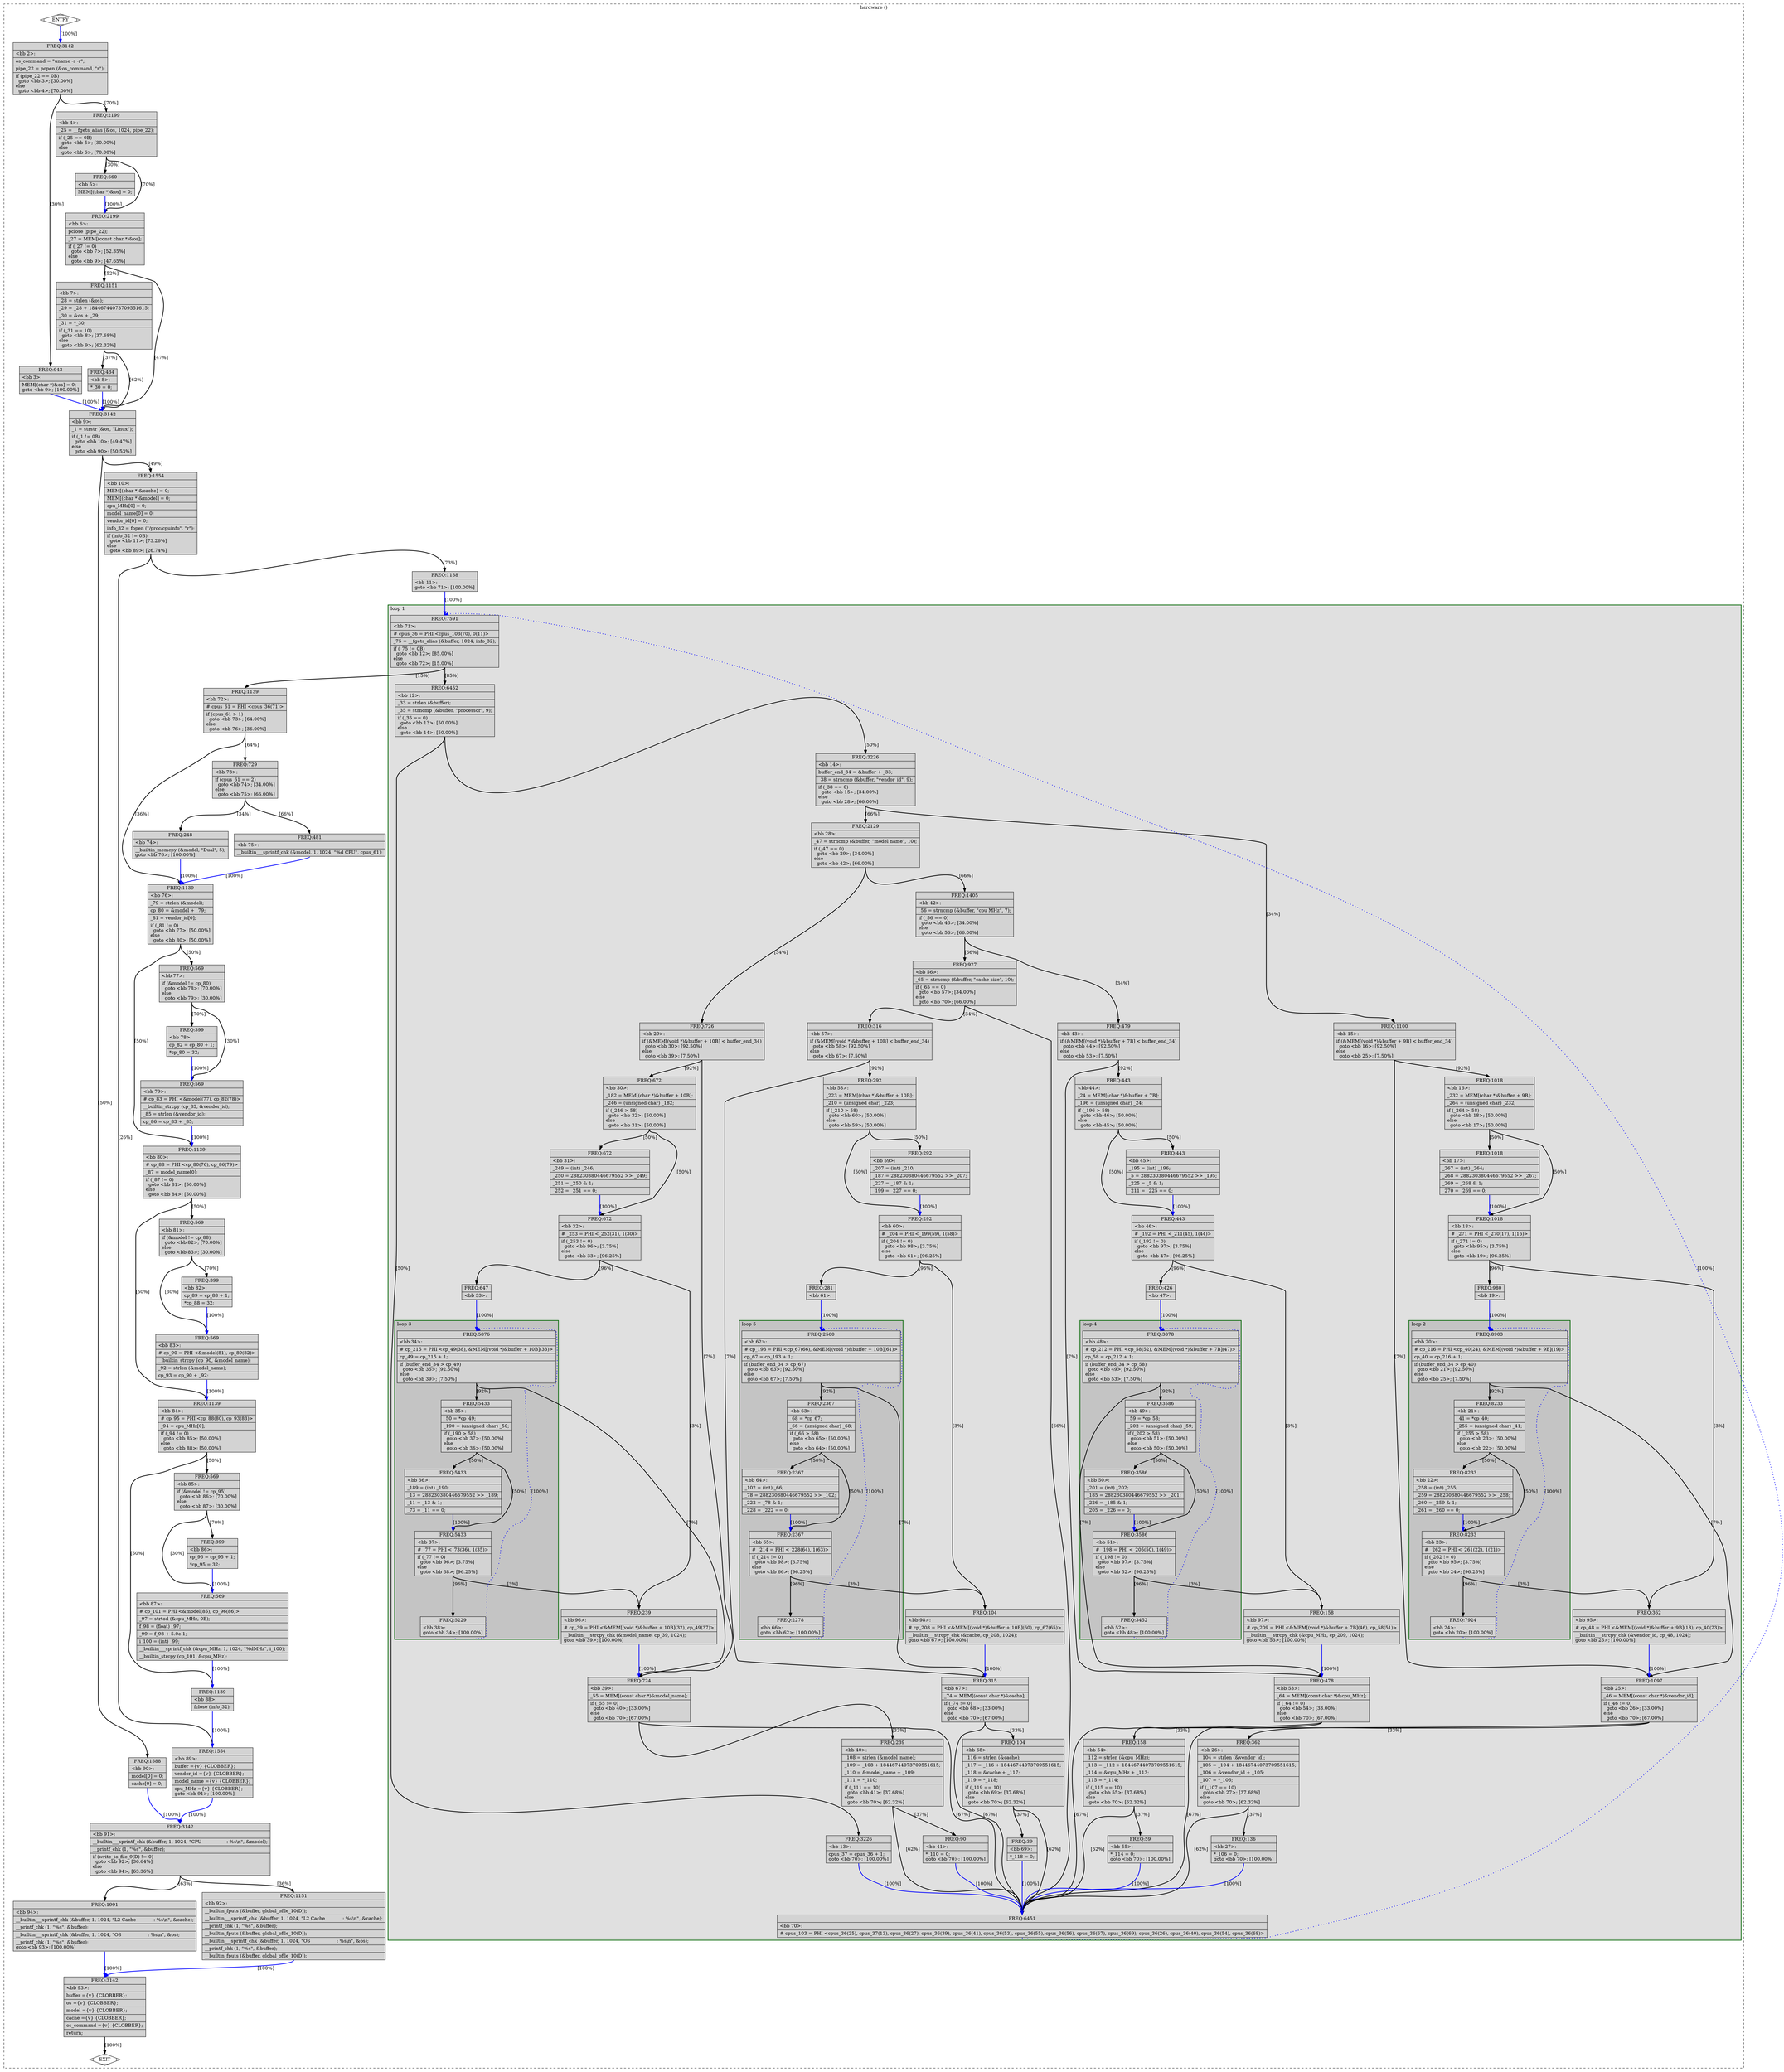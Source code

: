 digraph "hardware.c.158t.vect" {
overlap=false;
subgraph "cluster_hardware" {
	style="dashed";
	color="black";
	label="hardware ()";
	subgraph cluster_56_1 {
	style="filled";
	color="darkgreen";
	fillcolor="grey88";
	label="loop 1";
	labeljust=l;
	penwidth=2;
	subgraph cluster_56_2 {
	style="filled";
	color="darkgreen";
	fillcolor="grey77";
	label="loop 2";
	labeljust=l;
	penwidth=2;
	fn_56_basic_block_20 [shape=record,style=filled,fillcolor=lightgrey,label="{ FREQ:8903 |\<bb\ 20\>:\l\
|#\ cp_216\ =\ PHI\ \<cp_40(24),\ &MEM[(void\ *)&buffer\ +\ 9B](19)\>\l\
|cp_40\ =\ cp_216\ +\ 1;\l\
|if\ (buffer_end_34\ \>\ cp_40)\l\
\ \ goto\ \<bb\ 21\>;\ [92.50%]\l\
else\l\
\ \ goto\ \<bb\ 25\>;\ [7.50%]\l\
}"];

	fn_56_basic_block_21 [shape=record,style=filled,fillcolor=lightgrey,label="{ FREQ:8233 |\<bb\ 21\>:\l\
|_41\ =\ *cp_40;\l\
|_255\ =\ (unsigned\ char)\ _41;\l\
|if\ (_255\ \>\ 58)\l\
\ \ goto\ \<bb\ 23\>;\ [50.00%]\l\
else\l\
\ \ goto\ \<bb\ 22\>;\ [50.00%]\l\
}"];

	fn_56_basic_block_22 [shape=record,style=filled,fillcolor=lightgrey,label="{ FREQ:8233 |\<bb\ 22\>:\l\
|_258\ =\ (int)\ _255;\l\
|_259\ =\ 288230380446679552\ \>\>\ _258;\l\
|_260\ =\ _259\ &\ 1;\l\
|_261\ =\ _260\ ==\ 0;\l\
}"];

	fn_56_basic_block_23 [shape=record,style=filled,fillcolor=lightgrey,label="{ FREQ:8233 |\<bb\ 23\>:\l\
|#\ _262\ =\ PHI\ \<_261(22),\ 1(21)\>\l\
|if\ (_262\ !=\ 0)\l\
\ \ goto\ \<bb\ 95\>;\ [3.75%]\l\
else\l\
\ \ goto\ \<bb\ 24\>;\ [96.25%]\l\
}"];

	fn_56_basic_block_24 [shape=record,style=filled,fillcolor=lightgrey,label="{ FREQ:7924 |\<bb\ 24\>:\l\
goto\ \<bb\ 20\>;\ [100.00%]\l\
}"];

	}
	subgraph cluster_56_3 {
	style="filled";
	color="darkgreen";
	fillcolor="grey77";
	label="loop 3";
	labeljust=l;
	penwidth=2;
	fn_56_basic_block_34 [shape=record,style=filled,fillcolor=lightgrey,label="{ FREQ:5876 |\<bb\ 34\>:\l\
|#\ cp_215\ =\ PHI\ \<cp_49(38),\ &MEM[(void\ *)&buffer\ +\ 10B](33)\>\l\
|cp_49\ =\ cp_215\ +\ 1;\l\
|if\ (buffer_end_34\ \>\ cp_49)\l\
\ \ goto\ \<bb\ 35\>;\ [92.50%]\l\
else\l\
\ \ goto\ \<bb\ 39\>;\ [7.50%]\l\
}"];

	fn_56_basic_block_35 [shape=record,style=filled,fillcolor=lightgrey,label="{ FREQ:5433 |\<bb\ 35\>:\l\
|_50\ =\ *cp_49;\l\
|_190\ =\ (unsigned\ char)\ _50;\l\
|if\ (_190\ \>\ 58)\l\
\ \ goto\ \<bb\ 37\>;\ [50.00%]\l\
else\l\
\ \ goto\ \<bb\ 36\>;\ [50.00%]\l\
}"];

	fn_56_basic_block_36 [shape=record,style=filled,fillcolor=lightgrey,label="{ FREQ:5433 |\<bb\ 36\>:\l\
|_189\ =\ (int)\ _190;\l\
|_13\ =\ 288230380446679552\ \>\>\ _189;\l\
|_11\ =\ _13\ &\ 1;\l\
|_73\ =\ _11\ ==\ 0;\l\
}"];

	fn_56_basic_block_37 [shape=record,style=filled,fillcolor=lightgrey,label="{ FREQ:5433 |\<bb\ 37\>:\l\
|#\ _77\ =\ PHI\ \<_73(36),\ 1(35)\>\l\
|if\ (_77\ !=\ 0)\l\
\ \ goto\ \<bb\ 96\>;\ [3.75%]\l\
else\l\
\ \ goto\ \<bb\ 38\>;\ [96.25%]\l\
}"];

	fn_56_basic_block_38 [shape=record,style=filled,fillcolor=lightgrey,label="{ FREQ:5229 |\<bb\ 38\>:\l\
goto\ \<bb\ 34\>;\ [100.00%]\l\
}"];

	}
	subgraph cluster_56_4 {
	style="filled";
	color="darkgreen";
	fillcolor="grey77";
	label="loop 4";
	labeljust=l;
	penwidth=2;
	fn_56_basic_block_48 [shape=record,style=filled,fillcolor=lightgrey,label="{ FREQ:3878 |\<bb\ 48\>:\l\
|#\ cp_212\ =\ PHI\ \<cp_58(52),\ &MEM[(void\ *)&buffer\ +\ 7B](47)\>\l\
|cp_58\ =\ cp_212\ +\ 1;\l\
|if\ (buffer_end_34\ \>\ cp_58)\l\
\ \ goto\ \<bb\ 49\>;\ [92.50%]\l\
else\l\
\ \ goto\ \<bb\ 53\>;\ [7.50%]\l\
}"];

	fn_56_basic_block_49 [shape=record,style=filled,fillcolor=lightgrey,label="{ FREQ:3586 |\<bb\ 49\>:\l\
|_59\ =\ *cp_58;\l\
|_202\ =\ (unsigned\ char)\ _59;\l\
|if\ (_202\ \>\ 58)\l\
\ \ goto\ \<bb\ 51\>;\ [50.00%]\l\
else\l\
\ \ goto\ \<bb\ 50\>;\ [50.00%]\l\
}"];

	fn_56_basic_block_50 [shape=record,style=filled,fillcolor=lightgrey,label="{ FREQ:3586 |\<bb\ 50\>:\l\
|_201\ =\ (int)\ _202;\l\
|_185\ =\ 288230380446679552\ \>\>\ _201;\l\
|_226\ =\ _185\ &\ 1;\l\
|_205\ =\ _226\ ==\ 0;\l\
}"];

	fn_56_basic_block_51 [shape=record,style=filled,fillcolor=lightgrey,label="{ FREQ:3586 |\<bb\ 51\>:\l\
|#\ _198\ =\ PHI\ \<_205(50),\ 1(49)\>\l\
|if\ (_198\ !=\ 0)\l\
\ \ goto\ \<bb\ 97\>;\ [3.75%]\l\
else\l\
\ \ goto\ \<bb\ 52\>;\ [96.25%]\l\
}"];

	fn_56_basic_block_52 [shape=record,style=filled,fillcolor=lightgrey,label="{ FREQ:3452 |\<bb\ 52\>:\l\
goto\ \<bb\ 48\>;\ [100.00%]\l\
}"];

	}
	subgraph cluster_56_5 {
	style="filled";
	color="darkgreen";
	fillcolor="grey77";
	label="loop 5";
	labeljust=l;
	penwidth=2;
	fn_56_basic_block_62 [shape=record,style=filled,fillcolor=lightgrey,label="{ FREQ:2560 |\<bb\ 62\>:\l\
|#\ cp_193\ =\ PHI\ \<cp_67(66),\ &MEM[(void\ *)&buffer\ +\ 10B](61)\>\l\
|cp_67\ =\ cp_193\ +\ 1;\l\
|if\ (buffer_end_34\ \>\ cp_67)\l\
\ \ goto\ \<bb\ 63\>;\ [92.50%]\l\
else\l\
\ \ goto\ \<bb\ 67\>;\ [7.50%]\l\
}"];

	fn_56_basic_block_63 [shape=record,style=filled,fillcolor=lightgrey,label="{ FREQ:2367 |\<bb\ 63\>:\l\
|_68\ =\ *cp_67;\l\
|_66\ =\ (unsigned\ char)\ _68;\l\
|if\ (_66\ \>\ 58)\l\
\ \ goto\ \<bb\ 65\>;\ [50.00%]\l\
else\l\
\ \ goto\ \<bb\ 64\>;\ [50.00%]\l\
}"];

	fn_56_basic_block_64 [shape=record,style=filled,fillcolor=lightgrey,label="{ FREQ:2367 |\<bb\ 64\>:\l\
|_102\ =\ (int)\ _66;\l\
|_78\ =\ 288230380446679552\ \>\>\ _102;\l\
|_222\ =\ _78\ &\ 1;\l\
|_228\ =\ _222\ ==\ 0;\l\
}"];

	fn_56_basic_block_65 [shape=record,style=filled,fillcolor=lightgrey,label="{ FREQ:2367 |\<bb\ 65\>:\l\
|#\ _214\ =\ PHI\ \<_228(64),\ 1(63)\>\l\
|if\ (_214\ !=\ 0)\l\
\ \ goto\ \<bb\ 98\>;\ [3.75%]\l\
else\l\
\ \ goto\ \<bb\ 66\>;\ [96.25%]\l\
}"];

	fn_56_basic_block_66 [shape=record,style=filled,fillcolor=lightgrey,label="{ FREQ:2278 |\<bb\ 66\>:\l\
goto\ \<bb\ 62\>;\ [100.00%]\l\
}"];

	}
	fn_56_basic_block_71 [shape=record,style=filled,fillcolor=lightgrey,label="{ FREQ:7591 |\<bb\ 71\>:\l\
|#\ cpus_36\ =\ PHI\ \<cpus_103(70),\ 0(11)\>\l\
|_75\ =\ __fgets_alias\ (&buffer,\ 1024,\ info_32);\l\
|if\ (_75\ !=\ 0B)\l\
\ \ goto\ \<bb\ 12\>;\ [85.00%]\l\
else\l\
\ \ goto\ \<bb\ 72\>;\ [15.00%]\l\
}"];

	fn_56_basic_block_12 [shape=record,style=filled,fillcolor=lightgrey,label="{ FREQ:6452 |\<bb\ 12\>:\l\
|_33\ =\ strlen\ (&buffer);\l\
|_35\ =\ strncmp\ (&buffer,\ \"processor\",\ 9);\l\
|if\ (_35\ ==\ 0)\l\
\ \ goto\ \<bb\ 13\>;\ [50.00%]\l\
else\l\
\ \ goto\ \<bb\ 14\>;\ [50.00%]\l\
}"];

	fn_56_basic_block_13 [shape=record,style=filled,fillcolor=lightgrey,label="{ FREQ:3226 |\<bb\ 13\>:\l\
|cpus_37\ =\ cpus_36\ +\ 1;\l\
goto\ \<bb\ 70\>;\ [100.00%]\l\
}"];

	fn_56_basic_block_14 [shape=record,style=filled,fillcolor=lightgrey,label="{ FREQ:3226 |\<bb\ 14\>:\l\
|buffer_end_34\ =\ &buffer\ +\ _33;\l\
|_38\ =\ strncmp\ (&buffer,\ \"vendor_id\",\ 9);\l\
|if\ (_38\ ==\ 0)\l\
\ \ goto\ \<bb\ 15\>;\ [34.00%]\l\
else\l\
\ \ goto\ \<bb\ 28\>;\ [66.00%]\l\
}"];

	fn_56_basic_block_70 [shape=record,style=filled,fillcolor=lightgrey,label="{ FREQ:6451 |\<bb\ 70\>:\l\
|#\ cpus_103\ =\ PHI\ \<cpus_36(25),\ cpus_37(13),\ cpus_36(27),\ cpus_36(39),\ cpus_36(41),\ cpus_36(53),\ cpus_36(55),\ cpus_36(56),\ cpus_36(67),\ cpus_36(69),\ cpus_36(26),\ cpus_36(40),\ cpus_36(54),\ cpus_36(68)\>\l\
}"];

	fn_56_basic_block_15 [shape=record,style=filled,fillcolor=lightgrey,label="{ FREQ:1100 |\<bb\ 15\>:\l\
|if\ (&MEM[(void\ *)&buffer\ +\ 9B]\ \<\ buffer_end_34)\l\
\ \ goto\ \<bb\ 16\>;\ [92.50%]\l\
else\l\
\ \ goto\ \<bb\ 25\>;\ [7.50%]\l\
}"];

	fn_56_basic_block_28 [shape=record,style=filled,fillcolor=lightgrey,label="{ FREQ:2129 |\<bb\ 28\>:\l\
|_47\ =\ strncmp\ (&buffer,\ \"model\ name\",\ 10);\l\
|if\ (_47\ ==\ 0)\l\
\ \ goto\ \<bb\ 29\>;\ [34.00%]\l\
else\l\
\ \ goto\ \<bb\ 42\>;\ [66.00%]\l\
}"];

	fn_56_basic_block_16 [shape=record,style=filled,fillcolor=lightgrey,label="{ FREQ:1018 |\<bb\ 16\>:\l\
|_232\ =\ MEM[(char\ *)&buffer\ +\ 9B];\l\
|_264\ =\ (unsigned\ char)\ _232;\l\
|if\ (_264\ \>\ 58)\l\
\ \ goto\ \<bb\ 18\>;\ [50.00%]\l\
else\l\
\ \ goto\ \<bb\ 17\>;\ [50.00%]\l\
}"];

	fn_56_basic_block_25 [shape=record,style=filled,fillcolor=lightgrey,label="{ FREQ:1097 |\<bb\ 25\>:\l\
|_46\ =\ MEM[(const\ char\ *)&vendor_id];\l\
|if\ (_46\ !=\ 0)\l\
\ \ goto\ \<bb\ 26\>;\ [33.00%]\l\
else\l\
\ \ goto\ \<bb\ 70\>;\ [67.00%]\l\
}"];

	fn_56_basic_block_29 [shape=record,style=filled,fillcolor=lightgrey,label="{ FREQ:726 |\<bb\ 29\>:\l\
|if\ (&MEM[(void\ *)&buffer\ +\ 10B]\ \<\ buffer_end_34)\l\
\ \ goto\ \<bb\ 30\>;\ [92.50%]\l\
else\l\
\ \ goto\ \<bb\ 39\>;\ [7.50%]\l\
}"];

	fn_56_basic_block_42 [shape=record,style=filled,fillcolor=lightgrey,label="{ FREQ:1405 |\<bb\ 42\>:\l\
|_56\ =\ strncmp\ (&buffer,\ \"cpu\ MHz\",\ 7);\l\
|if\ (_56\ ==\ 0)\l\
\ \ goto\ \<bb\ 43\>;\ [34.00%]\l\
else\l\
\ \ goto\ \<bb\ 56\>;\ [66.00%]\l\
}"];

	fn_56_basic_block_17 [shape=record,style=filled,fillcolor=lightgrey,label="{ FREQ:1018 |\<bb\ 17\>:\l\
|_267\ =\ (int)\ _264;\l\
|_268\ =\ 288230380446679552\ \>\>\ _267;\l\
|_269\ =\ _268\ &\ 1;\l\
|_270\ =\ _269\ ==\ 0;\l\
}"];

	fn_56_basic_block_18 [shape=record,style=filled,fillcolor=lightgrey,label="{ FREQ:1018 |\<bb\ 18\>:\l\
|#\ _271\ =\ PHI\ \<_270(17),\ 1(16)\>\l\
|if\ (_271\ !=\ 0)\l\
\ \ goto\ \<bb\ 95\>;\ [3.75%]\l\
else\l\
\ \ goto\ \<bb\ 19\>;\ [96.25%]\l\
}"];

	fn_56_basic_block_26 [shape=record,style=filled,fillcolor=lightgrey,label="{ FREQ:362 |\<bb\ 26\>:\l\
|_104\ =\ strlen\ (&vendor_id);\l\
|_105\ =\ _104\ +\ 18446744073709551615;\l\
|_106\ =\ &vendor_id\ +\ _105;\l\
|_107\ =\ *_106;\l\
|if\ (_107\ ==\ 10)\l\
\ \ goto\ \<bb\ 27\>;\ [37.68%]\l\
else\l\
\ \ goto\ \<bb\ 70\>;\ [62.32%]\l\
}"];

	fn_56_basic_block_30 [shape=record,style=filled,fillcolor=lightgrey,label="{ FREQ:672 |\<bb\ 30\>:\l\
|_182\ =\ MEM[(char\ *)&buffer\ +\ 10B];\l\
|_246\ =\ (unsigned\ char)\ _182;\l\
|if\ (_246\ \>\ 58)\l\
\ \ goto\ \<bb\ 32\>;\ [50.00%]\l\
else\l\
\ \ goto\ \<bb\ 31\>;\ [50.00%]\l\
}"];

	fn_56_basic_block_39 [shape=record,style=filled,fillcolor=lightgrey,label="{ FREQ:724 |\<bb\ 39\>:\l\
|_55\ =\ MEM[(const\ char\ *)&model_name];\l\
|if\ (_55\ !=\ 0)\l\
\ \ goto\ \<bb\ 40\>;\ [33.00%]\l\
else\l\
\ \ goto\ \<bb\ 70\>;\ [67.00%]\l\
}"];

	fn_56_basic_block_43 [shape=record,style=filled,fillcolor=lightgrey,label="{ FREQ:479 |\<bb\ 43\>:\l\
|if\ (&MEM[(void\ *)&buffer\ +\ 7B]\ \<\ buffer_end_34)\l\
\ \ goto\ \<bb\ 44\>;\ [92.50%]\l\
else\l\
\ \ goto\ \<bb\ 53\>;\ [7.50%]\l\
}"];

	fn_56_basic_block_56 [shape=record,style=filled,fillcolor=lightgrey,label="{ FREQ:927 |\<bb\ 56\>:\l\
|_65\ =\ strncmp\ (&buffer,\ \"cache\ size\",\ 10);\l\
|if\ (_65\ ==\ 0)\l\
\ \ goto\ \<bb\ 57\>;\ [34.00%]\l\
else\l\
\ \ goto\ \<bb\ 70\>;\ [66.00%]\l\
}"];

	fn_56_basic_block_19 [shape=record,style=filled,fillcolor=lightgrey,label="{ FREQ:980 |\<bb\ 19\>:\l\
}"];

	fn_56_basic_block_95 [shape=record,style=filled,fillcolor=lightgrey,label="{ FREQ:362 |\<bb\ 95\>:\l\
|#\ cp_48\ =\ PHI\ \<&MEM[(void\ *)&buffer\ +\ 9B](18),\ cp_40(23)\>\l\
|__builtin___strcpy_chk\ (&vendor_id,\ cp_48,\ 1024);\l\
goto\ \<bb\ 25\>;\ [100.00%]\l\
}"];

	fn_56_basic_block_27 [shape=record,style=filled,fillcolor=lightgrey,label="{ FREQ:136 |\<bb\ 27\>:\l\
|*_106\ =\ 0;\l\
goto\ \<bb\ 70\>;\ [100.00%]\l\
}"];

	fn_56_basic_block_31 [shape=record,style=filled,fillcolor=lightgrey,label="{ FREQ:672 |\<bb\ 31\>:\l\
|_249\ =\ (int)\ _246;\l\
|_250\ =\ 288230380446679552\ \>\>\ _249;\l\
|_251\ =\ _250\ &\ 1;\l\
|_252\ =\ _251\ ==\ 0;\l\
}"];

	fn_56_basic_block_32 [shape=record,style=filled,fillcolor=lightgrey,label="{ FREQ:672 |\<bb\ 32\>:\l\
|#\ _253\ =\ PHI\ \<_252(31),\ 1(30)\>\l\
|if\ (_253\ !=\ 0)\l\
\ \ goto\ \<bb\ 96\>;\ [3.75%]\l\
else\l\
\ \ goto\ \<bb\ 33\>;\ [96.25%]\l\
}"];

	fn_56_basic_block_40 [shape=record,style=filled,fillcolor=lightgrey,label="{ FREQ:239 |\<bb\ 40\>:\l\
|_108\ =\ strlen\ (&model_name);\l\
|_109\ =\ _108\ +\ 18446744073709551615;\l\
|_110\ =\ &model_name\ +\ _109;\l\
|_111\ =\ *_110;\l\
|if\ (_111\ ==\ 10)\l\
\ \ goto\ \<bb\ 41\>;\ [37.68%]\l\
else\l\
\ \ goto\ \<bb\ 70\>;\ [62.32%]\l\
}"];

	fn_56_basic_block_44 [shape=record,style=filled,fillcolor=lightgrey,label="{ FREQ:443 |\<bb\ 44\>:\l\
|_24\ =\ MEM[(char\ *)&buffer\ +\ 7B];\l\
|_196\ =\ (unsigned\ char)\ _24;\l\
|if\ (_196\ \>\ 58)\l\
\ \ goto\ \<bb\ 46\>;\ [50.00%]\l\
else\l\
\ \ goto\ \<bb\ 45\>;\ [50.00%]\l\
}"];

	fn_56_basic_block_53 [shape=record,style=filled,fillcolor=lightgrey,label="{ FREQ:478 |\<bb\ 53\>:\l\
|_64\ =\ MEM[(const\ char\ *)&cpu_MHz];\l\
|if\ (_64\ !=\ 0)\l\
\ \ goto\ \<bb\ 54\>;\ [33.00%]\l\
else\l\
\ \ goto\ \<bb\ 70\>;\ [67.00%]\l\
}"];

	fn_56_basic_block_57 [shape=record,style=filled,fillcolor=lightgrey,label="{ FREQ:316 |\<bb\ 57\>:\l\
|if\ (&MEM[(void\ *)&buffer\ +\ 10B]\ \<\ buffer_end_34)\l\
\ \ goto\ \<bb\ 58\>;\ [92.50%]\l\
else\l\
\ \ goto\ \<bb\ 67\>;\ [7.50%]\l\
}"];

	fn_56_basic_block_33 [shape=record,style=filled,fillcolor=lightgrey,label="{ FREQ:647 |\<bb\ 33\>:\l\
}"];

	fn_56_basic_block_96 [shape=record,style=filled,fillcolor=lightgrey,label="{ FREQ:239 |\<bb\ 96\>:\l\
|#\ cp_39\ =\ PHI\ \<&MEM[(void\ *)&buffer\ +\ 10B](32),\ cp_49(37)\>\l\
|__builtin___strcpy_chk\ (&model_name,\ cp_39,\ 1024);\l\
goto\ \<bb\ 39\>;\ [100.00%]\l\
}"];

	fn_56_basic_block_41 [shape=record,style=filled,fillcolor=lightgrey,label="{ FREQ:90 |\<bb\ 41\>:\l\
|*_110\ =\ 0;\l\
goto\ \<bb\ 70\>;\ [100.00%]\l\
}"];

	fn_56_basic_block_45 [shape=record,style=filled,fillcolor=lightgrey,label="{ FREQ:443 |\<bb\ 45\>:\l\
|_195\ =\ (int)\ _196;\l\
|_5\ =\ 288230380446679552\ \>\>\ _195;\l\
|_225\ =\ _5\ &\ 1;\l\
|_211\ =\ _225\ ==\ 0;\l\
}"];

	fn_56_basic_block_46 [shape=record,style=filled,fillcolor=lightgrey,label="{ FREQ:443 |\<bb\ 46\>:\l\
|#\ _192\ =\ PHI\ \<_211(45),\ 1(44)\>\l\
|if\ (_192\ !=\ 0)\l\
\ \ goto\ \<bb\ 97\>;\ [3.75%]\l\
else\l\
\ \ goto\ \<bb\ 47\>;\ [96.25%]\l\
}"];

	fn_56_basic_block_54 [shape=record,style=filled,fillcolor=lightgrey,label="{ FREQ:158 |\<bb\ 54\>:\l\
|_112\ =\ strlen\ (&cpu_MHz);\l\
|_113\ =\ _112\ +\ 18446744073709551615;\l\
|_114\ =\ &cpu_MHz\ +\ _113;\l\
|_115\ =\ *_114;\l\
|if\ (_115\ ==\ 10)\l\
\ \ goto\ \<bb\ 55\>;\ [37.68%]\l\
else\l\
\ \ goto\ \<bb\ 70\>;\ [62.32%]\l\
}"];

	fn_56_basic_block_58 [shape=record,style=filled,fillcolor=lightgrey,label="{ FREQ:292 |\<bb\ 58\>:\l\
|_223\ =\ MEM[(char\ *)&buffer\ +\ 10B];\l\
|_210\ =\ (unsigned\ char)\ _223;\l\
|if\ (_210\ \>\ 58)\l\
\ \ goto\ \<bb\ 60\>;\ [50.00%]\l\
else\l\
\ \ goto\ \<bb\ 59\>;\ [50.00%]\l\
}"];

	fn_56_basic_block_67 [shape=record,style=filled,fillcolor=lightgrey,label="{ FREQ:315 |\<bb\ 67\>:\l\
|_74\ =\ MEM[(const\ char\ *)&cache];\l\
|if\ (_74\ !=\ 0)\l\
\ \ goto\ \<bb\ 68\>;\ [33.00%]\l\
else\l\
\ \ goto\ \<bb\ 70\>;\ [67.00%]\l\
}"];

	fn_56_basic_block_47 [shape=record,style=filled,fillcolor=lightgrey,label="{ FREQ:426 |\<bb\ 47\>:\l\
}"];

	fn_56_basic_block_97 [shape=record,style=filled,fillcolor=lightgrey,label="{ FREQ:158 |\<bb\ 97\>:\l\
|#\ cp_209\ =\ PHI\ \<&MEM[(void\ *)&buffer\ +\ 7B](46),\ cp_58(51)\>\l\
|__builtin___strcpy_chk\ (&cpu_MHz,\ cp_209,\ 1024);\l\
goto\ \<bb\ 53\>;\ [100.00%]\l\
}"];

	fn_56_basic_block_55 [shape=record,style=filled,fillcolor=lightgrey,label="{ FREQ:59 |\<bb\ 55\>:\l\
|*_114\ =\ 0;\l\
goto\ \<bb\ 70\>;\ [100.00%]\l\
}"];

	fn_56_basic_block_59 [shape=record,style=filled,fillcolor=lightgrey,label="{ FREQ:292 |\<bb\ 59\>:\l\
|_207\ =\ (int)\ _210;\l\
|_187\ =\ 288230380446679552\ \>\>\ _207;\l\
|_227\ =\ _187\ &\ 1;\l\
|_199\ =\ _227\ ==\ 0;\l\
}"];

	fn_56_basic_block_60 [shape=record,style=filled,fillcolor=lightgrey,label="{ FREQ:292 |\<bb\ 60\>:\l\
|#\ _204\ =\ PHI\ \<_199(59),\ 1(58)\>\l\
|if\ (_204\ !=\ 0)\l\
\ \ goto\ \<bb\ 98\>;\ [3.75%]\l\
else\l\
\ \ goto\ \<bb\ 61\>;\ [96.25%]\l\
}"];

	fn_56_basic_block_68 [shape=record,style=filled,fillcolor=lightgrey,label="{ FREQ:104 |\<bb\ 68\>:\l\
|_116\ =\ strlen\ (&cache);\l\
|_117\ =\ _116\ +\ 18446744073709551615;\l\
|_118\ =\ &cache\ +\ _117;\l\
|_119\ =\ *_118;\l\
|if\ (_119\ ==\ 10)\l\
\ \ goto\ \<bb\ 69\>;\ [37.68%]\l\
else\l\
\ \ goto\ \<bb\ 70\>;\ [62.32%]\l\
}"];

	fn_56_basic_block_61 [shape=record,style=filled,fillcolor=lightgrey,label="{ FREQ:281 |\<bb\ 61\>:\l\
}"];

	fn_56_basic_block_98 [shape=record,style=filled,fillcolor=lightgrey,label="{ FREQ:104 |\<bb\ 98\>:\l\
|#\ cp_208\ =\ PHI\ \<&MEM[(void\ *)&buffer\ +\ 10B](60),\ cp_67(65)\>\l\
|__builtin___strcpy_chk\ (&cache,\ cp_208,\ 1024);\l\
goto\ \<bb\ 67\>;\ [100.00%]\l\
}"];

	fn_56_basic_block_69 [shape=record,style=filled,fillcolor=lightgrey,label="{ FREQ:39 |\<bb\ 69\>:\l\
|*_118\ =\ 0;\l\
}"];

	}
	fn_56_basic_block_0 [shape=Mdiamond,style=filled,fillcolor=white,label="ENTRY"];

	fn_56_basic_block_1 [shape=Mdiamond,style=filled,fillcolor=white,label="EXIT"];

	fn_56_basic_block_2 [shape=record,style=filled,fillcolor=lightgrey,label="{ FREQ:3142 |\<bb\ 2\>:\l\
|os_command\ =\ \"uname\ -s\ -r\";\l\
|pipe_22\ =\ popen\ (&os_command,\ \"r\");\l\
|if\ (pipe_22\ ==\ 0B)\l\
\ \ goto\ \<bb\ 3\>;\ [30.00%]\l\
else\l\
\ \ goto\ \<bb\ 4\>;\ [70.00%]\l\
}"];

	fn_56_basic_block_3 [shape=record,style=filled,fillcolor=lightgrey,label="{ FREQ:943 |\<bb\ 3\>:\l\
|MEM[(char\ *)&os]\ =\ 0;\l\
goto\ \<bb\ 9\>;\ [100.00%]\l\
}"];

	fn_56_basic_block_4 [shape=record,style=filled,fillcolor=lightgrey,label="{ FREQ:2199 |\<bb\ 4\>:\l\
|_25\ =\ __fgets_alias\ (&os,\ 1024,\ pipe_22);\l\
|if\ (_25\ ==\ 0B)\l\
\ \ goto\ \<bb\ 5\>;\ [30.00%]\l\
else\l\
\ \ goto\ \<bb\ 6\>;\ [70.00%]\l\
}"];

	fn_56_basic_block_5 [shape=record,style=filled,fillcolor=lightgrey,label="{ FREQ:660 |\<bb\ 5\>:\l\
|MEM[(char\ *)&os]\ =\ 0;\l\
}"];

	fn_56_basic_block_6 [shape=record,style=filled,fillcolor=lightgrey,label="{ FREQ:2199 |\<bb\ 6\>:\l\
|pclose\ (pipe_22);\l\
|_27\ =\ MEM[(const\ char\ *)&os];\l\
|if\ (_27\ !=\ 0)\l\
\ \ goto\ \<bb\ 7\>;\ [52.35%]\l\
else\l\
\ \ goto\ \<bb\ 9\>;\ [47.65%]\l\
}"];

	fn_56_basic_block_7 [shape=record,style=filled,fillcolor=lightgrey,label="{ FREQ:1151 |\<bb\ 7\>:\l\
|_28\ =\ strlen\ (&os);\l\
|_29\ =\ _28\ +\ 18446744073709551615;\l\
|_30\ =\ &os\ +\ _29;\l\
|_31\ =\ *_30;\l\
|if\ (_31\ ==\ 10)\l\
\ \ goto\ \<bb\ 8\>;\ [37.68%]\l\
else\l\
\ \ goto\ \<bb\ 9\>;\ [62.32%]\l\
}"];

	fn_56_basic_block_8 [shape=record,style=filled,fillcolor=lightgrey,label="{ FREQ:434 |\<bb\ 8\>:\l\
|*_30\ =\ 0;\l\
}"];

	fn_56_basic_block_9 [shape=record,style=filled,fillcolor=lightgrey,label="{ FREQ:3142 |\<bb\ 9\>:\l\
|_1\ =\ strstr\ (&os,\ \"Linux\");\l\
|if\ (_1\ !=\ 0B)\l\
\ \ goto\ \<bb\ 10\>;\ [49.47%]\l\
else\l\
\ \ goto\ \<bb\ 90\>;\ [50.53%]\l\
}"];

	fn_56_basic_block_10 [shape=record,style=filled,fillcolor=lightgrey,label="{ FREQ:1554 |\<bb\ 10\>:\l\
|MEM[(char\ *)&cache]\ =\ 0;\l\
|MEM[(char\ *)&model]\ =\ 0;\l\
|cpu_MHz[0]\ =\ 0;\l\
|model_name[0]\ =\ 0;\l\
|vendor_id[0]\ =\ 0;\l\
|info_32\ =\ fopen\ (\"/proc/cpuinfo\",\ \"r\");\l\
|if\ (info_32\ !=\ 0B)\l\
\ \ goto\ \<bb\ 11\>;\ [73.26%]\l\
else\l\
\ \ goto\ \<bb\ 89\>;\ [26.74%]\l\
}"];

	fn_56_basic_block_11 [shape=record,style=filled,fillcolor=lightgrey,label="{ FREQ:1138 |\<bb\ 11\>:\l\
goto\ \<bb\ 71\>;\ [100.00%]\l\
}"];

	fn_56_basic_block_72 [shape=record,style=filled,fillcolor=lightgrey,label="{ FREQ:1139 |\<bb\ 72\>:\l\
|#\ cpus_61\ =\ PHI\ \<cpus_36(71)\>\l\
|if\ (cpus_61\ \>\ 1)\l\
\ \ goto\ \<bb\ 73\>;\ [64.00%]\l\
else\l\
\ \ goto\ \<bb\ 76\>;\ [36.00%]\l\
}"];

	fn_56_basic_block_73 [shape=record,style=filled,fillcolor=lightgrey,label="{ FREQ:729 |\<bb\ 73\>:\l\
|if\ (cpus_61\ ==\ 2)\l\
\ \ goto\ \<bb\ 74\>;\ [34.00%]\l\
else\l\
\ \ goto\ \<bb\ 75\>;\ [66.00%]\l\
}"];

	fn_56_basic_block_74 [shape=record,style=filled,fillcolor=lightgrey,label="{ FREQ:248 |\<bb\ 74\>:\l\
|__builtin_memcpy\ (&model,\ \"Dual\",\ 5);\l\
goto\ \<bb\ 76\>;\ [100.00%]\l\
}"];

	fn_56_basic_block_75 [shape=record,style=filled,fillcolor=lightgrey,label="{ FREQ:481 |\<bb\ 75\>:\l\
|__builtin___sprintf_chk\ (&model,\ 1,\ 1024,\ \"%d\ CPU\",\ cpus_61);\l\
}"];

	fn_56_basic_block_76 [shape=record,style=filled,fillcolor=lightgrey,label="{ FREQ:1139 |\<bb\ 76\>:\l\
|_79\ =\ strlen\ (&model);\l\
|cp_80\ =\ &model\ +\ _79;\l\
|_81\ =\ vendor_id[0];\l\
|if\ (_81\ !=\ 0)\l\
\ \ goto\ \<bb\ 77\>;\ [50.00%]\l\
else\l\
\ \ goto\ \<bb\ 80\>;\ [50.00%]\l\
}"];

	fn_56_basic_block_77 [shape=record,style=filled,fillcolor=lightgrey,label="{ FREQ:569 |\<bb\ 77\>:\l\
|if\ (&model\ !=\ cp_80)\l\
\ \ goto\ \<bb\ 78\>;\ [70.00%]\l\
else\l\
\ \ goto\ \<bb\ 79\>;\ [30.00%]\l\
}"];

	fn_56_basic_block_78 [shape=record,style=filled,fillcolor=lightgrey,label="{ FREQ:399 |\<bb\ 78\>:\l\
|cp_82\ =\ cp_80\ +\ 1;\l\
|*cp_80\ =\ 32;\l\
}"];

	fn_56_basic_block_79 [shape=record,style=filled,fillcolor=lightgrey,label="{ FREQ:569 |\<bb\ 79\>:\l\
|#\ cp_83\ =\ PHI\ \<&model(77),\ cp_82(78)\>\l\
|__builtin_strcpy\ (cp_83,\ &vendor_id);\l\
|_85\ =\ strlen\ (&vendor_id);\l\
|cp_86\ =\ cp_83\ +\ _85;\l\
}"];

	fn_56_basic_block_80 [shape=record,style=filled,fillcolor=lightgrey,label="{ FREQ:1139 |\<bb\ 80\>:\l\
|#\ cp_88\ =\ PHI\ \<cp_80(76),\ cp_86(79)\>\l\
|_87\ =\ model_name[0];\l\
|if\ (_87\ !=\ 0)\l\
\ \ goto\ \<bb\ 81\>;\ [50.00%]\l\
else\l\
\ \ goto\ \<bb\ 84\>;\ [50.00%]\l\
}"];

	fn_56_basic_block_81 [shape=record,style=filled,fillcolor=lightgrey,label="{ FREQ:569 |\<bb\ 81\>:\l\
|if\ (&model\ !=\ cp_88)\l\
\ \ goto\ \<bb\ 82\>;\ [70.00%]\l\
else\l\
\ \ goto\ \<bb\ 83\>;\ [30.00%]\l\
}"];

	fn_56_basic_block_82 [shape=record,style=filled,fillcolor=lightgrey,label="{ FREQ:399 |\<bb\ 82\>:\l\
|cp_89\ =\ cp_88\ +\ 1;\l\
|*cp_88\ =\ 32;\l\
}"];

	fn_56_basic_block_83 [shape=record,style=filled,fillcolor=lightgrey,label="{ FREQ:569 |\<bb\ 83\>:\l\
|#\ cp_90\ =\ PHI\ \<&model(81),\ cp_89(82)\>\l\
|__builtin_strcpy\ (cp_90,\ &model_name);\l\
|_92\ =\ strlen\ (&model_name);\l\
|cp_93\ =\ cp_90\ +\ _92;\l\
}"];

	fn_56_basic_block_84 [shape=record,style=filled,fillcolor=lightgrey,label="{ FREQ:1139 |\<bb\ 84\>:\l\
|#\ cp_95\ =\ PHI\ \<cp_88(80),\ cp_93(83)\>\l\
|_94\ =\ cpu_MHz[0];\l\
|if\ (_94\ !=\ 0)\l\
\ \ goto\ \<bb\ 85\>;\ [50.00%]\l\
else\l\
\ \ goto\ \<bb\ 88\>;\ [50.00%]\l\
}"];

	fn_56_basic_block_85 [shape=record,style=filled,fillcolor=lightgrey,label="{ FREQ:569 |\<bb\ 85\>:\l\
|if\ (&model\ !=\ cp_95)\l\
\ \ goto\ \<bb\ 86\>;\ [70.00%]\l\
else\l\
\ \ goto\ \<bb\ 87\>;\ [30.00%]\l\
}"];

	fn_56_basic_block_86 [shape=record,style=filled,fillcolor=lightgrey,label="{ FREQ:399 |\<bb\ 86\>:\l\
|cp_96\ =\ cp_95\ +\ 1;\l\
|*cp_95\ =\ 32;\l\
}"];

	fn_56_basic_block_87 [shape=record,style=filled,fillcolor=lightgrey,label="{ FREQ:569 |\<bb\ 87\>:\l\
|#\ cp_101\ =\ PHI\ \<&model(85),\ cp_96(86)\>\l\
|_97\ =\ strtod\ (&cpu_MHz,\ 0B);\l\
|f_98\ =\ (float)\ _97;\l\
|_99\ =\ f_98\ +\ 5.0e-1;\l\
|i_100\ =\ (int)\ _99;\l\
|__builtin___sprintf_chk\ (&cpu_MHz,\ 1,\ 1024,\ \"%dMHz\",\ i_100);\l\
|__builtin_strcpy\ (cp_101,\ &cpu_MHz);\l\
}"];

	fn_56_basic_block_88 [shape=record,style=filled,fillcolor=lightgrey,label="{ FREQ:1139 |\<bb\ 88\>:\l\
|fclose\ (info_32);\l\
}"];

	fn_56_basic_block_89 [shape=record,style=filled,fillcolor=lightgrey,label="{ FREQ:1554 |\<bb\ 89\>:\l\
|buffer\ =\{v\}\ \{CLOBBER\};\l\
|vendor_id\ =\{v\}\ \{CLOBBER\};\l\
|model_name\ =\{v\}\ \{CLOBBER\};\l\
|cpu_MHz\ =\{v\}\ \{CLOBBER\};\l\
goto\ \<bb\ 91\>;\ [100.00%]\l\
}"];

	fn_56_basic_block_90 [shape=record,style=filled,fillcolor=lightgrey,label="{ FREQ:1588 |\<bb\ 90\>:\l\
|model[0]\ =\ 0;\l\
|cache[0]\ =\ 0;\l\
}"];

	fn_56_basic_block_91 [shape=record,style=filled,fillcolor=lightgrey,label="{ FREQ:3142 |\<bb\ 91\>:\l\
|__builtin___sprintf_chk\ (&buffer,\ 1,\ 1024,\ \"CPU\ \ \ \ \ \ \ \ \ \ \ \ \ \ \ \ \ :\ %s\\n\",\ &model);\l\
|__printf_chk\ (1,\ \"%s\",\ &buffer);\l\
|if\ (write_to_file_9(D)\ !=\ 0)\l\
\ \ goto\ \<bb\ 92\>;\ [36.64%]\l\
else\l\
\ \ goto\ \<bb\ 94\>;\ [63.36%]\l\
}"];

	fn_56_basic_block_92 [shape=record,style=filled,fillcolor=lightgrey,label="{ FREQ:1151 |\<bb\ 92\>:\l\
|__builtin_fputs\ (&buffer,\ global_ofile_10(D));\l\
|__builtin___sprintf_chk\ (&buffer,\ 1,\ 1024,\ \"L2\ Cache\ \ \ \ \ \ \ \ \ \ \ \ :\ %s\\n\",\ &cache);\l\
|__printf_chk\ (1,\ \"%s\",\ &buffer);\l\
|__builtin_fputs\ (&buffer,\ global_ofile_10(D));\l\
|__builtin___sprintf_chk\ (&buffer,\ 1,\ 1024,\ \"OS\ \ \ \ \ \ \ \ \ \ \ \ \ \ \ \ \ \ :\ %s\\n\",\ &os);\l\
|__printf_chk\ (1,\ \"%s\",\ &buffer);\l\
|__builtin_fputs\ (&buffer,\ global_ofile_10(D));\l\
}"];

	fn_56_basic_block_93 [shape=record,style=filled,fillcolor=lightgrey,label="{ FREQ:3142 |\<bb\ 93\>:\l\
|buffer\ =\{v\}\ \{CLOBBER\};\l\
|os\ =\{v\}\ \{CLOBBER\};\l\
|model\ =\{v\}\ \{CLOBBER\};\l\
|cache\ =\{v\}\ \{CLOBBER\};\l\
|os_command\ =\{v\}\ \{CLOBBER\};\l\
|return;\l\
}"];

	fn_56_basic_block_94 [shape=record,style=filled,fillcolor=lightgrey,label="{ FREQ:1991 |\<bb\ 94\>:\l\
|__builtin___sprintf_chk\ (&buffer,\ 1,\ 1024,\ \"L2\ Cache\ \ \ \ \ \ \ \ \ \ \ \ :\ %s\\n\",\ &cache);\l\
|__printf_chk\ (1,\ \"%s\",\ &buffer);\l\
|__builtin___sprintf_chk\ (&buffer,\ 1,\ 1024,\ \"OS\ \ \ \ \ \ \ \ \ \ \ \ \ \ \ \ \ \ :\ %s\\n\",\ &os);\l\
|__printf_chk\ (1,\ \"%s\",\ &buffer);\l\
goto\ \<bb\ 93\>;\ [100.00%]\l\
}"];

	fn_56_basic_block_0:s -> fn_56_basic_block_2:n [style="solid,bold",color=blue,weight=100,constraint=true, label="[100%]"];
	fn_56_basic_block_2:s -> fn_56_basic_block_3:n [style="solid,bold",color=black,weight=10,constraint=true, label="[30%]"];
	fn_56_basic_block_2:s -> fn_56_basic_block_4:n [style="solid,bold",color=black,weight=10,constraint=true, label="[70%]"];
	fn_56_basic_block_3:s -> fn_56_basic_block_9:n [style="solid,bold",color=blue,weight=100,constraint=true, label="[100%]"];
	fn_56_basic_block_4:s -> fn_56_basic_block_5:n [style="solid,bold",color=black,weight=10,constraint=true, label="[30%]"];
	fn_56_basic_block_4:s -> fn_56_basic_block_6:n [style="solid,bold",color=black,weight=10,constraint=true, label="[70%]"];
	fn_56_basic_block_5:s -> fn_56_basic_block_6:n [style="solid,bold",color=blue,weight=100,constraint=true, label="[100%]"];
	fn_56_basic_block_6:s -> fn_56_basic_block_7:n [style="solid,bold",color=black,weight=10,constraint=true, label="[52%]"];
	fn_56_basic_block_6:s -> fn_56_basic_block_9:n [style="solid,bold",color=black,weight=10,constraint=true, label="[47%]"];
	fn_56_basic_block_7:s -> fn_56_basic_block_8:n [style="solid,bold",color=black,weight=10,constraint=true, label="[37%]"];
	fn_56_basic_block_7:s -> fn_56_basic_block_9:n [style="solid,bold",color=black,weight=10,constraint=true, label="[62%]"];
	fn_56_basic_block_8:s -> fn_56_basic_block_9:n [style="solid,bold",color=blue,weight=100,constraint=true, label="[100%]"];
	fn_56_basic_block_9:s -> fn_56_basic_block_10:n [style="solid,bold",color=black,weight=10,constraint=true, label="[49%]"];
	fn_56_basic_block_9:s -> fn_56_basic_block_90:n [style="solid,bold",color=black,weight=10,constraint=true, label="[50%]"];
	fn_56_basic_block_10:s -> fn_56_basic_block_11:n [style="solid,bold",color=black,weight=10,constraint=true, label="[73%]"];
	fn_56_basic_block_10:s -> fn_56_basic_block_89:n [style="solid,bold",color=black,weight=10,constraint=true, label="[26%]"];
	fn_56_basic_block_11:s -> fn_56_basic_block_71:n [style="solid,bold",color=blue,weight=100,constraint=true, label="[100%]"];
	fn_56_basic_block_12:s -> fn_56_basic_block_13:n [style="solid,bold",color=black,weight=10,constraint=true, label="[50%]"];
	fn_56_basic_block_12:s -> fn_56_basic_block_14:n [style="solid,bold",color=black,weight=10,constraint=true, label="[50%]"];
	fn_56_basic_block_13:s -> fn_56_basic_block_70:n [style="solid,bold",color=blue,weight=100,constraint=true, label="[100%]"];
	fn_56_basic_block_14:s -> fn_56_basic_block_15:n [style="solid,bold",color=black,weight=10,constraint=true, label="[34%]"];
	fn_56_basic_block_14:s -> fn_56_basic_block_28:n [style="solid,bold",color=black,weight=10,constraint=true, label="[66%]"];
	fn_56_basic_block_15:s -> fn_56_basic_block_16:n [style="solid,bold",color=black,weight=10,constraint=true, label="[92%]"];
	fn_56_basic_block_15:s -> fn_56_basic_block_25:n [style="solid,bold",color=black,weight=10,constraint=true, label="[7%]"];
	fn_56_basic_block_16:s -> fn_56_basic_block_17:n [style="solid,bold",color=black,weight=10,constraint=true, label="[50%]"];
	fn_56_basic_block_16:s -> fn_56_basic_block_18:n [style="solid,bold",color=black,weight=10,constraint=true, label="[50%]"];
	fn_56_basic_block_17:s -> fn_56_basic_block_18:n [style="solid,bold",color=blue,weight=100,constraint=true, label="[100%]"];
	fn_56_basic_block_18:s -> fn_56_basic_block_19:n [style="solid,bold",color=black,weight=10,constraint=true, label="[96%]"];
	fn_56_basic_block_18:s -> fn_56_basic_block_95:n [style="solid,bold",color=black,weight=10,constraint=true, label="[3%]"];
	fn_56_basic_block_19:s -> fn_56_basic_block_20:n [style="solid,bold",color=blue,weight=100,constraint=true, label="[100%]"];
	fn_56_basic_block_20:s -> fn_56_basic_block_21:n [style="solid,bold",color=black,weight=10,constraint=true, label="[92%]"];
	fn_56_basic_block_20:s -> fn_56_basic_block_25:n [style="solid,bold",color=black,weight=10,constraint=true, label="[7%]"];
	fn_56_basic_block_21:s -> fn_56_basic_block_22:n [style="solid,bold",color=black,weight=10,constraint=true, label="[50%]"];
	fn_56_basic_block_21:s -> fn_56_basic_block_23:n [style="solid,bold",color=black,weight=10,constraint=true, label="[50%]"];
	fn_56_basic_block_22:s -> fn_56_basic_block_23:n [style="solid,bold",color=blue,weight=100,constraint=true, label="[100%]"];
	fn_56_basic_block_23:s -> fn_56_basic_block_24:n [style="solid,bold",color=black,weight=10,constraint=true, label="[96%]"];
	fn_56_basic_block_23:s -> fn_56_basic_block_95:n [style="solid,bold",color=black,weight=10,constraint=true, label="[3%]"];
	fn_56_basic_block_24:s -> fn_56_basic_block_20:n [style="dotted,bold",color=blue,weight=10,constraint=false, label="[100%]"];
	fn_56_basic_block_25:s -> fn_56_basic_block_26:n [style="solid,bold",color=black,weight=10,constraint=true, label="[33%]"];
	fn_56_basic_block_25:s -> fn_56_basic_block_70:n [style="solid,bold",color=black,weight=10,constraint=true, label="[67%]"];
	fn_56_basic_block_26:s -> fn_56_basic_block_27:n [style="solid,bold",color=black,weight=10,constraint=true, label="[37%]"];
	fn_56_basic_block_26:s -> fn_56_basic_block_70:n [style="solid,bold",color=black,weight=10,constraint=true, label="[62%]"];
	fn_56_basic_block_27:s -> fn_56_basic_block_70:n [style="solid,bold",color=blue,weight=100,constraint=true, label="[100%]"];
	fn_56_basic_block_28:s -> fn_56_basic_block_29:n [style="solid,bold",color=black,weight=10,constraint=true, label="[34%]"];
	fn_56_basic_block_28:s -> fn_56_basic_block_42:n [style="solid,bold",color=black,weight=10,constraint=true, label="[66%]"];
	fn_56_basic_block_29:s -> fn_56_basic_block_30:n [style="solid,bold",color=black,weight=10,constraint=true, label="[92%]"];
	fn_56_basic_block_29:s -> fn_56_basic_block_39:n [style="solid,bold",color=black,weight=10,constraint=true, label="[7%]"];
	fn_56_basic_block_30:s -> fn_56_basic_block_31:n [style="solid,bold",color=black,weight=10,constraint=true, label="[50%]"];
	fn_56_basic_block_30:s -> fn_56_basic_block_32:n [style="solid,bold",color=black,weight=10,constraint=true, label="[50%]"];
	fn_56_basic_block_31:s -> fn_56_basic_block_32:n [style="solid,bold",color=blue,weight=100,constraint=true, label="[100%]"];
	fn_56_basic_block_32:s -> fn_56_basic_block_33:n [style="solid,bold",color=black,weight=10,constraint=true, label="[96%]"];
	fn_56_basic_block_32:s -> fn_56_basic_block_96:n [style="solid,bold",color=black,weight=10,constraint=true, label="[3%]"];
	fn_56_basic_block_33:s -> fn_56_basic_block_34:n [style="solid,bold",color=blue,weight=100,constraint=true, label="[100%]"];
	fn_56_basic_block_34:s -> fn_56_basic_block_35:n [style="solid,bold",color=black,weight=10,constraint=true, label="[92%]"];
	fn_56_basic_block_34:s -> fn_56_basic_block_39:n [style="solid,bold",color=black,weight=10,constraint=true, label="[7%]"];
	fn_56_basic_block_35:s -> fn_56_basic_block_36:n [style="solid,bold",color=black,weight=10,constraint=true, label="[50%]"];
	fn_56_basic_block_35:s -> fn_56_basic_block_37:n [style="solid,bold",color=black,weight=10,constraint=true, label="[50%]"];
	fn_56_basic_block_36:s -> fn_56_basic_block_37:n [style="solid,bold",color=blue,weight=100,constraint=true, label="[100%]"];
	fn_56_basic_block_37:s -> fn_56_basic_block_38:n [style="solid,bold",color=black,weight=10,constraint=true, label="[96%]"];
	fn_56_basic_block_37:s -> fn_56_basic_block_96:n [style="solid,bold",color=black,weight=10,constraint=true, label="[3%]"];
	fn_56_basic_block_38:s -> fn_56_basic_block_34:n [style="dotted,bold",color=blue,weight=10,constraint=false, label="[100%]"];
	fn_56_basic_block_39:s -> fn_56_basic_block_40:n [style="solid,bold",color=black,weight=10,constraint=true, label="[33%]"];
	fn_56_basic_block_39:s -> fn_56_basic_block_70:n [style="solid,bold",color=black,weight=10,constraint=true, label="[67%]"];
	fn_56_basic_block_40:s -> fn_56_basic_block_41:n [style="solid,bold",color=black,weight=10,constraint=true, label="[37%]"];
	fn_56_basic_block_40:s -> fn_56_basic_block_70:n [style="solid,bold",color=black,weight=10,constraint=true, label="[62%]"];
	fn_56_basic_block_41:s -> fn_56_basic_block_70:n [style="solid,bold",color=blue,weight=100,constraint=true, label="[100%]"];
	fn_56_basic_block_42:s -> fn_56_basic_block_43:n [style="solid,bold",color=black,weight=10,constraint=true, label="[34%]"];
	fn_56_basic_block_42:s -> fn_56_basic_block_56:n [style="solid,bold",color=black,weight=10,constraint=true, label="[66%]"];
	fn_56_basic_block_43:s -> fn_56_basic_block_44:n [style="solid,bold",color=black,weight=10,constraint=true, label="[92%]"];
	fn_56_basic_block_43:s -> fn_56_basic_block_53:n [style="solid,bold",color=black,weight=10,constraint=true, label="[7%]"];
	fn_56_basic_block_44:s -> fn_56_basic_block_45:n [style="solid,bold",color=black,weight=10,constraint=true, label="[50%]"];
	fn_56_basic_block_44:s -> fn_56_basic_block_46:n [style="solid,bold",color=black,weight=10,constraint=true, label="[50%]"];
	fn_56_basic_block_45:s -> fn_56_basic_block_46:n [style="solid,bold",color=blue,weight=100,constraint=true, label="[100%]"];
	fn_56_basic_block_46:s -> fn_56_basic_block_47:n [style="solid,bold",color=black,weight=10,constraint=true, label="[96%]"];
	fn_56_basic_block_46:s -> fn_56_basic_block_97:n [style="solid,bold",color=black,weight=10,constraint=true, label="[3%]"];
	fn_56_basic_block_47:s -> fn_56_basic_block_48:n [style="solid,bold",color=blue,weight=100,constraint=true, label="[100%]"];
	fn_56_basic_block_48:s -> fn_56_basic_block_49:n [style="solid,bold",color=black,weight=10,constraint=true, label="[92%]"];
	fn_56_basic_block_48:s -> fn_56_basic_block_53:n [style="solid,bold",color=black,weight=10,constraint=true, label="[7%]"];
	fn_56_basic_block_49:s -> fn_56_basic_block_50:n [style="solid,bold",color=black,weight=10,constraint=true, label="[50%]"];
	fn_56_basic_block_49:s -> fn_56_basic_block_51:n [style="solid,bold",color=black,weight=10,constraint=true, label="[50%]"];
	fn_56_basic_block_50:s -> fn_56_basic_block_51:n [style="solid,bold",color=blue,weight=100,constraint=true, label="[100%]"];
	fn_56_basic_block_51:s -> fn_56_basic_block_52:n [style="solid,bold",color=black,weight=10,constraint=true, label="[96%]"];
	fn_56_basic_block_51:s -> fn_56_basic_block_97:n [style="solid,bold",color=black,weight=10,constraint=true, label="[3%]"];
	fn_56_basic_block_52:s -> fn_56_basic_block_48:n [style="dotted,bold",color=blue,weight=10,constraint=false, label="[100%]"];
	fn_56_basic_block_53:s -> fn_56_basic_block_54:n [style="solid,bold",color=black,weight=10,constraint=true, label="[33%]"];
	fn_56_basic_block_53:s -> fn_56_basic_block_70:n [style="solid,bold",color=black,weight=10,constraint=true, label="[67%]"];
	fn_56_basic_block_54:s -> fn_56_basic_block_55:n [style="solid,bold",color=black,weight=10,constraint=true, label="[37%]"];
	fn_56_basic_block_54:s -> fn_56_basic_block_70:n [style="solid,bold",color=black,weight=10,constraint=true, label="[62%]"];
	fn_56_basic_block_55:s -> fn_56_basic_block_70:n [style="solid,bold",color=blue,weight=100,constraint=true, label="[100%]"];
	fn_56_basic_block_56:s -> fn_56_basic_block_57:n [style="solid,bold",color=black,weight=10,constraint=true, label="[34%]"];
	fn_56_basic_block_56:s -> fn_56_basic_block_70:n [style="solid,bold",color=black,weight=10,constraint=true, label="[66%]"];
	fn_56_basic_block_57:s -> fn_56_basic_block_58:n [style="solid,bold",color=black,weight=10,constraint=true, label="[92%]"];
	fn_56_basic_block_57:s -> fn_56_basic_block_67:n [style="solid,bold",color=black,weight=10,constraint=true, label="[7%]"];
	fn_56_basic_block_58:s -> fn_56_basic_block_59:n [style="solid,bold",color=black,weight=10,constraint=true, label="[50%]"];
	fn_56_basic_block_58:s -> fn_56_basic_block_60:n [style="solid,bold",color=black,weight=10,constraint=true, label="[50%]"];
	fn_56_basic_block_59:s -> fn_56_basic_block_60:n [style="solid,bold",color=blue,weight=100,constraint=true, label="[100%]"];
	fn_56_basic_block_60:s -> fn_56_basic_block_61:n [style="solid,bold",color=black,weight=10,constraint=true, label="[96%]"];
	fn_56_basic_block_60:s -> fn_56_basic_block_98:n [style="solid,bold",color=black,weight=10,constraint=true, label="[3%]"];
	fn_56_basic_block_61:s -> fn_56_basic_block_62:n [style="solid,bold",color=blue,weight=100,constraint=true, label="[100%]"];
	fn_56_basic_block_62:s -> fn_56_basic_block_63:n [style="solid,bold",color=black,weight=10,constraint=true, label="[92%]"];
	fn_56_basic_block_62:s -> fn_56_basic_block_67:n [style="solid,bold",color=black,weight=10,constraint=true, label="[7%]"];
	fn_56_basic_block_63:s -> fn_56_basic_block_64:n [style="solid,bold",color=black,weight=10,constraint=true, label="[50%]"];
	fn_56_basic_block_63:s -> fn_56_basic_block_65:n [style="solid,bold",color=black,weight=10,constraint=true, label="[50%]"];
	fn_56_basic_block_64:s -> fn_56_basic_block_65:n [style="solid,bold",color=blue,weight=100,constraint=true, label="[100%]"];
	fn_56_basic_block_65:s -> fn_56_basic_block_66:n [style="solid,bold",color=black,weight=10,constraint=true, label="[96%]"];
	fn_56_basic_block_65:s -> fn_56_basic_block_98:n [style="solid,bold",color=black,weight=10,constraint=true, label="[3%]"];
	fn_56_basic_block_66:s -> fn_56_basic_block_62:n [style="dotted,bold",color=blue,weight=10,constraint=false, label="[100%]"];
	fn_56_basic_block_67:s -> fn_56_basic_block_68:n [style="solid,bold",color=black,weight=10,constraint=true, label="[33%]"];
	fn_56_basic_block_67:s -> fn_56_basic_block_70:n [style="solid,bold",color=black,weight=10,constraint=true, label="[67%]"];
	fn_56_basic_block_68:s -> fn_56_basic_block_69:n [style="solid,bold",color=black,weight=10,constraint=true, label="[37%]"];
	fn_56_basic_block_68:s -> fn_56_basic_block_70:n [style="solid,bold",color=black,weight=10,constraint=true, label="[62%]"];
	fn_56_basic_block_69:s -> fn_56_basic_block_70:n [style="solid,bold",color=blue,weight=100,constraint=true, label="[100%]"];
	fn_56_basic_block_70:s -> fn_56_basic_block_71:n [style="dotted,bold",color=blue,weight=10,constraint=false, label="[100%]"];
	fn_56_basic_block_71:s -> fn_56_basic_block_12:n [style="solid,bold",color=black,weight=10,constraint=true, label="[85%]"];
	fn_56_basic_block_71:s -> fn_56_basic_block_72:n [style="solid,bold",color=black,weight=10,constraint=true, label="[15%]"];
	fn_56_basic_block_72:s -> fn_56_basic_block_73:n [style="solid,bold",color=black,weight=10,constraint=true, label="[64%]"];
	fn_56_basic_block_72:s -> fn_56_basic_block_76:n [style="solid,bold",color=black,weight=10,constraint=true, label="[36%]"];
	fn_56_basic_block_73:s -> fn_56_basic_block_74:n [style="solid,bold",color=black,weight=10,constraint=true, label="[34%]"];
	fn_56_basic_block_73:s -> fn_56_basic_block_75:n [style="solid,bold",color=black,weight=10,constraint=true, label="[66%]"];
	fn_56_basic_block_74:s -> fn_56_basic_block_76:n [style="solid,bold",color=blue,weight=100,constraint=true, label="[100%]"];
	fn_56_basic_block_75:s -> fn_56_basic_block_76:n [style="solid,bold",color=blue,weight=100,constraint=true, label="[100%]"];
	fn_56_basic_block_76:s -> fn_56_basic_block_77:n [style="solid,bold",color=black,weight=10,constraint=true, label="[50%]"];
	fn_56_basic_block_76:s -> fn_56_basic_block_80:n [style="solid,bold",color=black,weight=10,constraint=true, label="[50%]"];
	fn_56_basic_block_77:s -> fn_56_basic_block_78:n [style="solid,bold",color=black,weight=10,constraint=true, label="[70%]"];
	fn_56_basic_block_77:s -> fn_56_basic_block_79:n [style="solid,bold",color=black,weight=10,constraint=true, label="[30%]"];
	fn_56_basic_block_78:s -> fn_56_basic_block_79:n [style="solid,bold",color=blue,weight=100,constraint=true, label="[100%]"];
	fn_56_basic_block_79:s -> fn_56_basic_block_80:n [style="solid,bold",color=blue,weight=100,constraint=true, label="[100%]"];
	fn_56_basic_block_80:s -> fn_56_basic_block_81:n [style="solid,bold",color=black,weight=10,constraint=true, label="[50%]"];
	fn_56_basic_block_80:s -> fn_56_basic_block_84:n [style="solid,bold",color=black,weight=10,constraint=true, label="[50%]"];
	fn_56_basic_block_81:s -> fn_56_basic_block_82:n [style="solid,bold",color=black,weight=10,constraint=true, label="[70%]"];
	fn_56_basic_block_81:s -> fn_56_basic_block_83:n [style="solid,bold",color=black,weight=10,constraint=true, label="[30%]"];
	fn_56_basic_block_82:s -> fn_56_basic_block_83:n [style="solid,bold",color=blue,weight=100,constraint=true, label="[100%]"];
	fn_56_basic_block_83:s -> fn_56_basic_block_84:n [style="solid,bold",color=blue,weight=100,constraint=true, label="[100%]"];
	fn_56_basic_block_84:s -> fn_56_basic_block_85:n [style="solid,bold",color=black,weight=10,constraint=true, label="[50%]"];
	fn_56_basic_block_84:s -> fn_56_basic_block_88:n [style="solid,bold",color=black,weight=10,constraint=true, label="[50%]"];
	fn_56_basic_block_85:s -> fn_56_basic_block_86:n [style="solid,bold",color=black,weight=10,constraint=true, label="[70%]"];
	fn_56_basic_block_85:s -> fn_56_basic_block_87:n [style="solid,bold",color=black,weight=10,constraint=true, label="[30%]"];
	fn_56_basic_block_86:s -> fn_56_basic_block_87:n [style="solid,bold",color=blue,weight=100,constraint=true, label="[100%]"];
	fn_56_basic_block_87:s -> fn_56_basic_block_88:n [style="solid,bold",color=blue,weight=100,constraint=true, label="[100%]"];
	fn_56_basic_block_88:s -> fn_56_basic_block_89:n [style="solid,bold",color=blue,weight=100,constraint=true, label="[100%]"];
	fn_56_basic_block_89:s -> fn_56_basic_block_91:n [style="solid,bold",color=blue,weight=100,constraint=true, label="[100%]"];
	fn_56_basic_block_90:s -> fn_56_basic_block_91:n [style="solid,bold",color=blue,weight=100,constraint=true, label="[100%]"];
	fn_56_basic_block_91:s -> fn_56_basic_block_92:n [style="solid,bold",color=black,weight=10,constraint=true, label="[36%]"];
	fn_56_basic_block_91:s -> fn_56_basic_block_94:n [style="solid,bold",color=black,weight=10,constraint=true, label="[63%]"];
	fn_56_basic_block_92:s -> fn_56_basic_block_93:n [style="solid,bold",color=blue,weight=100,constraint=true, label="[100%]"];
	fn_56_basic_block_93:s -> fn_56_basic_block_1:n [style="solid,bold",color=black,weight=10,constraint=true, label="[100%]"];
	fn_56_basic_block_94:s -> fn_56_basic_block_93:n [style="solid,bold",color=blue,weight=100,constraint=true, label="[100%]"];
	fn_56_basic_block_95:s -> fn_56_basic_block_25:n [style="solid,bold",color=blue,weight=100,constraint=true, label="[100%]"];
	fn_56_basic_block_96:s -> fn_56_basic_block_39:n [style="solid,bold",color=blue,weight=100,constraint=true, label="[100%]"];
	fn_56_basic_block_97:s -> fn_56_basic_block_53:n [style="solid,bold",color=blue,weight=100,constraint=true, label="[100%]"];
	fn_56_basic_block_98:s -> fn_56_basic_block_67:n [style="solid,bold",color=blue,weight=100,constraint=true, label="[100%]"];
	fn_56_basic_block_0:s -> fn_56_basic_block_1:n [style="invis",constraint=true];
}
}
